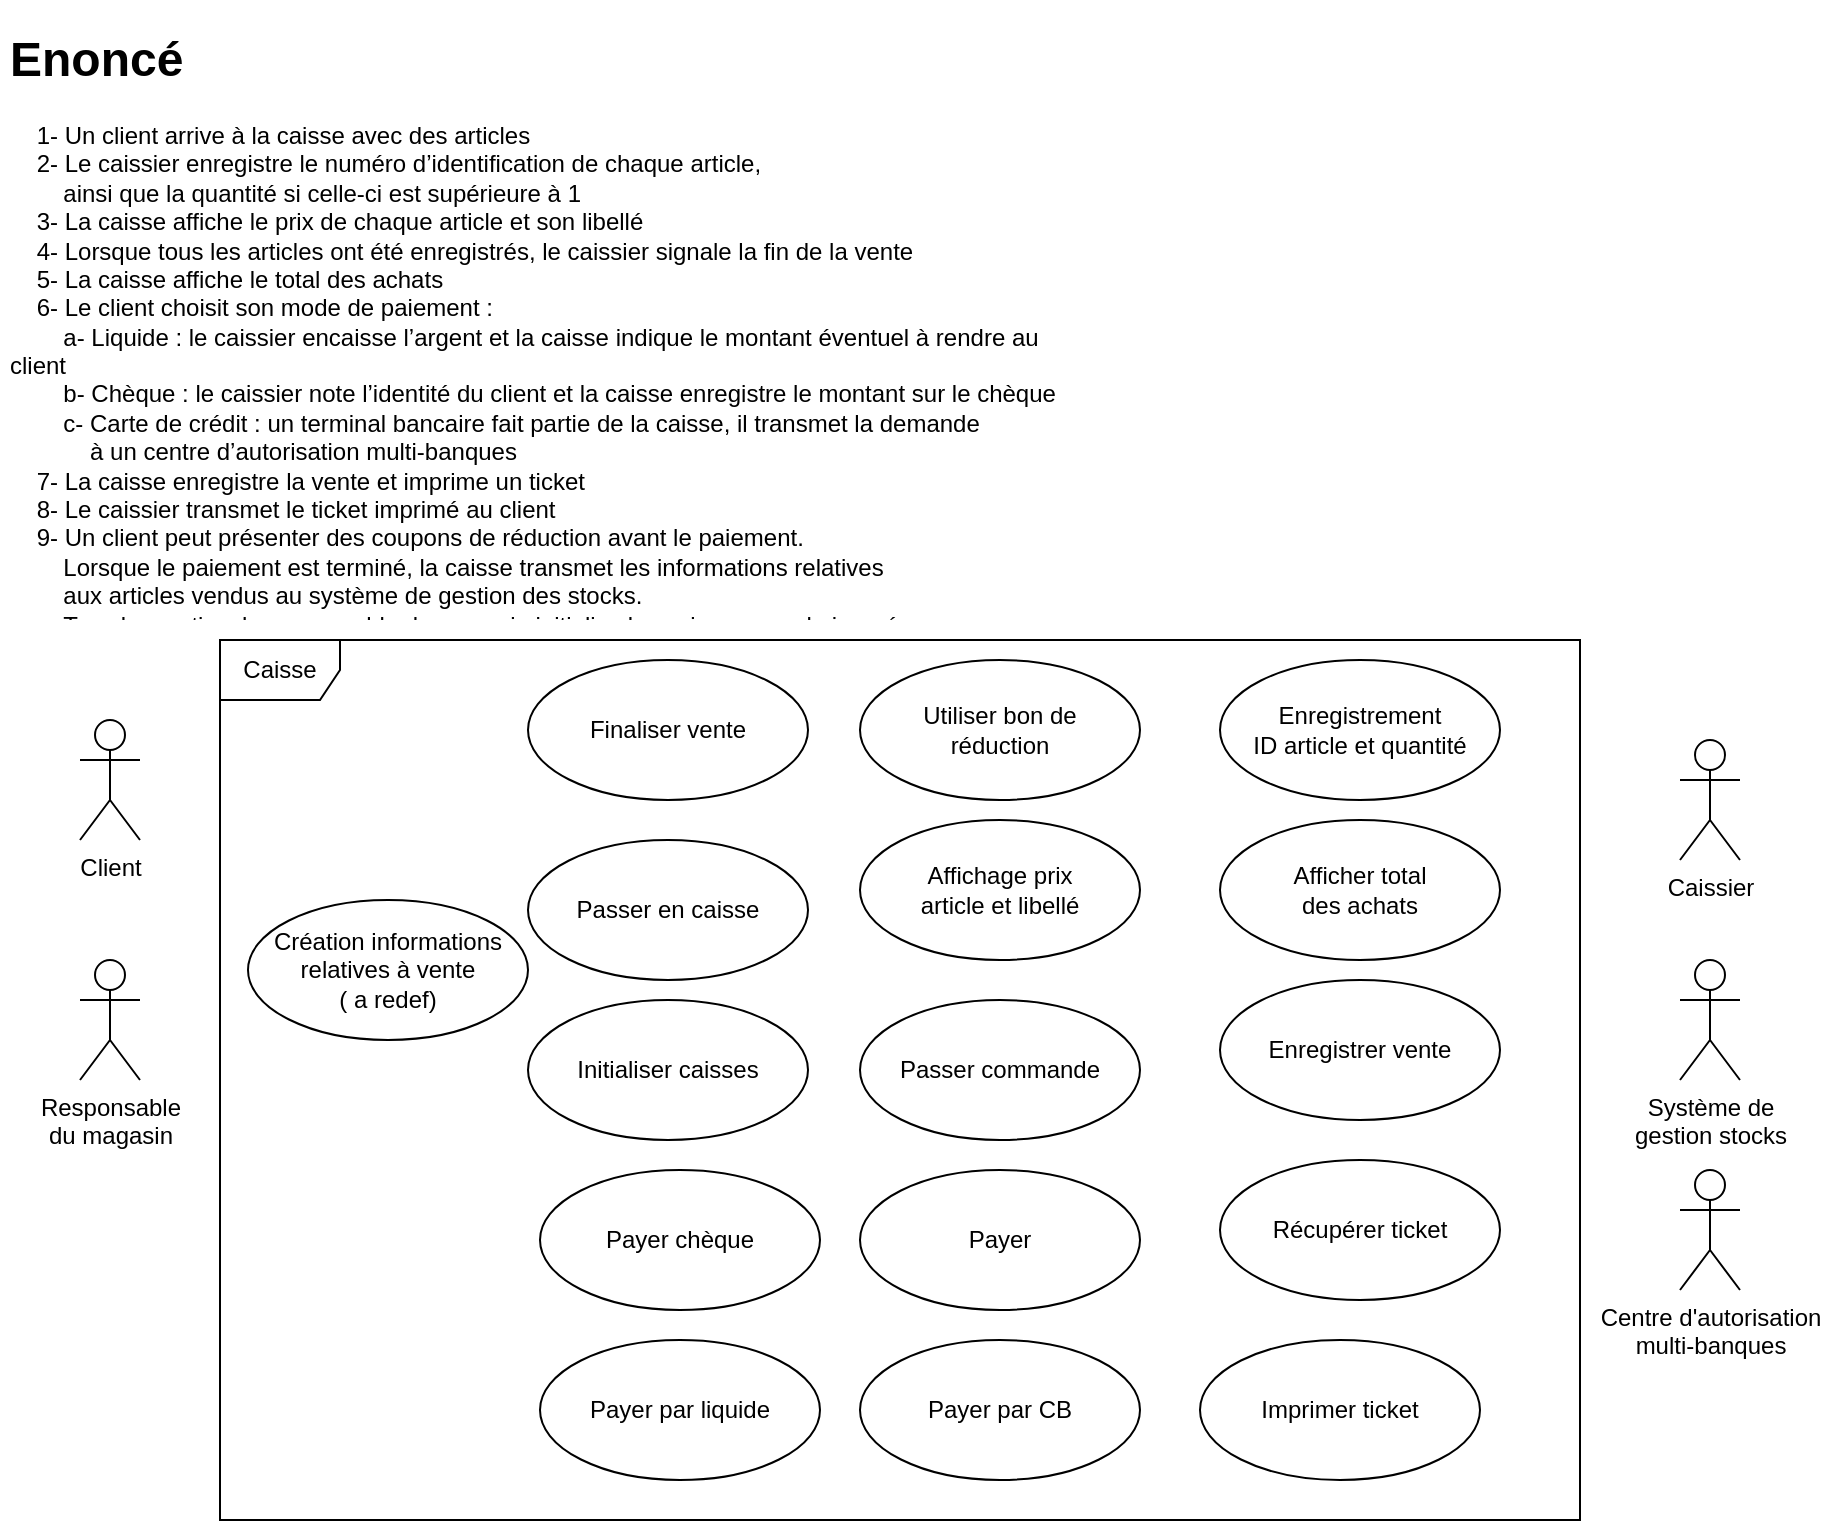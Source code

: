 <mxfile version="13.10.9" type="github">
  <diagram id="wjojLwCJhN2it1D2n1Lg" name="Page-1">
    <mxGraphModel dx="1038" dy="575" grid="1" gridSize="10" guides="1" tooltips="1" connect="1" arrows="1" fold="1" page="1" pageScale="1" pageWidth="827" pageHeight="1169" math="0" shadow="0">
      <root>
        <mxCell id="0" />
        <mxCell id="1" parent="0" />
        <mxCell id="rxPYnxUa4khM3_sgLrZv-1" value="&lt;h1&gt;Enoncé&lt;br&gt;&lt;/h1&gt;&lt;p&gt;&amp;nbsp;&amp;nbsp;&amp;nbsp; 1- Un client arrive à la caisse avec des articles&lt;br&gt;&amp;nbsp;&amp;nbsp;&amp;nbsp; 2- Le caissier enregistre le numéro d’identification de chaque article,&lt;br&gt;&amp;nbsp;&amp;nbsp; &amp;nbsp;&amp;nbsp;&amp;nbsp; &amp;nbsp;ainsi que la quantité si celle-ci est supérieure à 1&lt;br&gt;&amp;nbsp;&amp;nbsp;&amp;nbsp; 3- La caisse affiche le prix de chaque article et son libellé&lt;br&gt;&amp;nbsp;&amp;nbsp;&amp;nbsp; 4- Lorsque tous les articles ont été enregistrés, le caissier signale la fin de la vente&lt;br&gt;&amp;nbsp;&amp;nbsp;&amp;nbsp; 5- La caisse affiche le total des achats&lt;br&gt;&amp;nbsp;&amp;nbsp;&amp;nbsp; 6- Le client choisit son mode de paiement :&lt;br&gt;&amp;nbsp;&amp;nbsp;&amp;nbsp;&amp;nbsp;&amp;nbsp;&amp;nbsp;&amp;nbsp; a- Liquide : le caissier encaisse l’argent et la caisse indique le montant éventuel à rendre au client&lt;br&gt;&amp;nbsp;&amp;nbsp;&amp;nbsp;&amp;nbsp;&amp;nbsp;&amp;nbsp;&amp;nbsp; b- Chèque : le caissier note l’identité du client et la caisse enregistre le montant sur le chèque&lt;br&gt;&amp;nbsp;&amp;nbsp;&amp;nbsp;&amp;nbsp;&amp;nbsp;&amp;nbsp;&amp;nbsp; c- Carte de crédit : un terminal bancaire fait partie de la caisse, il transmet la demande&lt;br&gt;&amp;nbsp;&amp;nbsp; &amp;nbsp;&amp;nbsp;&amp;nbsp; &amp;nbsp;&amp;nbsp;&amp;nbsp; &amp;nbsp;à un centre d’autorisation multi-banques&lt;br&gt;&amp;nbsp;&amp;nbsp;&amp;nbsp; 7- La caisse enregistre la vente et imprime un ticket&lt;br&gt;&amp;nbsp;&amp;nbsp;&amp;nbsp; 8- Le caissier transmet le ticket imprimé au client&lt;br&gt;&amp;nbsp;&amp;nbsp;&amp;nbsp; 9- Un client peut présenter des coupons de réduction avant le paiement.&lt;br&gt;&amp;nbsp;&amp;nbsp; &amp;nbsp;&amp;nbsp;&amp;nbsp; &amp;nbsp;Lorsque le paiement est terminé, la caisse transmet les informations relatives&lt;br&gt;&amp;nbsp;&amp;nbsp; &amp;nbsp;&amp;nbsp;&amp;nbsp; &amp;nbsp;aux articles vendus au système de gestion des stocks.&lt;br&gt;&amp;nbsp;&amp;nbsp; &amp;nbsp;&amp;nbsp;&amp;nbsp; &amp;nbsp;Tous les matins, le responsable du magasin initialise les caisses pour la journée.&lt;/p&gt;" style="text;html=1;strokeColor=none;fillColor=none;spacing=5;spacingTop=-20;whiteSpace=wrap;overflow=hidden;rounded=0;fontSize=12;align=left;" vertex="1" parent="1">
          <mxGeometry x="10" y="10" width="550" height="300" as="geometry" />
        </mxCell>
        <mxCell id="rxPYnxUa4khM3_sgLrZv-2" value="Caisse" style="shape=umlFrame;whiteSpace=wrap;html=1;fontSize=12;align=center;" vertex="1" parent="1">
          <mxGeometry x="120" y="320" width="680" height="440" as="geometry" />
        </mxCell>
        <mxCell id="rxPYnxUa4khM3_sgLrZv-3" value="&lt;div&gt;Client&lt;/div&gt;" style="shape=umlActor;verticalLabelPosition=bottom;verticalAlign=top;html=1;fontSize=12;align=center;" vertex="1" parent="1">
          <mxGeometry x="50" y="360" width="30" height="60" as="geometry" />
        </mxCell>
        <mxCell id="rxPYnxUa4khM3_sgLrZv-4" value="Caissier" style="shape=umlActor;verticalLabelPosition=bottom;verticalAlign=top;html=1;fontSize=12;align=center;" vertex="1" parent="1">
          <mxGeometry x="850" y="370" width="30" height="60" as="geometry" />
        </mxCell>
        <mxCell id="rxPYnxUa4khM3_sgLrZv-5" value="&lt;div&gt;Responsable&lt;br&gt;du magasin&lt;br&gt;&lt;/div&gt;" style="shape=umlActor;verticalLabelPosition=bottom;verticalAlign=top;html=1;fontSize=12;align=center;" vertex="1" parent="1">
          <mxGeometry x="50" y="480" width="30" height="60" as="geometry" />
        </mxCell>
        <mxCell id="rxPYnxUa4khM3_sgLrZv-6" value="Enregistrement&lt;br&gt;ID article et quantité" style="ellipse;whiteSpace=wrap;html=1;fontSize=12;align=center;" vertex="1" parent="1">
          <mxGeometry x="620" y="330" width="140" height="70" as="geometry" />
        </mxCell>
        <mxCell id="rxPYnxUa4khM3_sgLrZv-7" value="Afficher total&lt;br&gt;des achats" style="ellipse;whiteSpace=wrap;html=1;fontSize=12;align=center;" vertex="1" parent="1">
          <mxGeometry x="620" y="410" width="140" height="70" as="geometry" />
        </mxCell>
        <mxCell id="rxPYnxUa4khM3_sgLrZv-8" value="Enregistrer vente" style="ellipse;whiteSpace=wrap;html=1;fontSize=12;align=center;" vertex="1" parent="1">
          <mxGeometry x="620" y="490" width="140" height="70" as="geometry" />
        </mxCell>
        <mxCell id="rxPYnxUa4khM3_sgLrZv-10" value="Imprimer ticket" style="ellipse;whiteSpace=wrap;html=1;fontSize=12;align=center;" vertex="1" parent="1">
          <mxGeometry x="610" y="670" width="140" height="70" as="geometry" />
        </mxCell>
        <mxCell id="rxPYnxUa4khM3_sgLrZv-11" value="Utiliser bon de&lt;br&gt;réduction" style="ellipse;whiteSpace=wrap;html=1;fontSize=12;align=center;" vertex="1" parent="1">
          <mxGeometry x="440" y="330" width="140" height="70" as="geometry" />
        </mxCell>
        <mxCell id="rxPYnxUa4khM3_sgLrZv-12" value="Système de&lt;br&gt;gestion stocks" style="shape=umlActor;verticalLabelPosition=bottom;verticalAlign=top;html=1;fontSize=12;align=center;" vertex="1" parent="1">
          <mxGeometry x="850" y="480" width="30" height="60" as="geometry" />
        </mxCell>
        <mxCell id="rxPYnxUa4khM3_sgLrZv-13" value="Affichage prix&lt;br&gt;article et libellé" style="ellipse;whiteSpace=wrap;html=1;fontSize=12;align=center;" vertex="1" parent="1">
          <mxGeometry x="440" y="410" width="140" height="70" as="geometry" />
        </mxCell>
        <mxCell id="rxPYnxUa4khM3_sgLrZv-14" value="Passer commande" style="ellipse;whiteSpace=wrap;html=1;fontSize=12;align=center;" vertex="1" parent="1">
          <mxGeometry x="440" y="500" width="140" height="70" as="geometry" />
        </mxCell>
        <mxCell id="rxPYnxUa4khM3_sgLrZv-16" value="Payer" style="ellipse;whiteSpace=wrap;html=1;fontSize=12;align=center;" vertex="1" parent="1">
          <mxGeometry x="440" y="585" width="140" height="70" as="geometry" />
        </mxCell>
        <mxCell id="rxPYnxUa4khM3_sgLrZv-17" value="Payer par CB" style="ellipse;whiteSpace=wrap;html=1;fontSize=12;align=center;" vertex="1" parent="1">
          <mxGeometry x="440" y="670" width="140" height="70" as="geometry" />
        </mxCell>
        <mxCell id="rxPYnxUa4khM3_sgLrZv-19" value="Payer par liquide" style="ellipse;whiteSpace=wrap;html=1;fontSize=12;align=center;" vertex="1" parent="1">
          <mxGeometry x="280" y="670" width="140" height="70" as="geometry" />
        </mxCell>
        <mxCell id="rxPYnxUa4khM3_sgLrZv-20" value="Payer chèque" style="ellipse;whiteSpace=wrap;html=1;fontSize=12;align=center;" vertex="1" parent="1">
          <mxGeometry x="280" y="585" width="140" height="70" as="geometry" />
        </mxCell>
        <mxCell id="rxPYnxUa4khM3_sgLrZv-22" value="Finaliser vente" style="ellipse;whiteSpace=wrap;html=1;fontSize=12;align=center;" vertex="1" parent="1">
          <mxGeometry x="274" y="330" width="140" height="70" as="geometry" />
        </mxCell>
        <mxCell id="rxPYnxUa4khM3_sgLrZv-23" value="Passer en caisse" style="ellipse;whiteSpace=wrap;html=1;fontSize=12;align=center;" vertex="1" parent="1">
          <mxGeometry x="274" y="420" width="140" height="70" as="geometry" />
        </mxCell>
        <mxCell id="rxPYnxUa4khM3_sgLrZv-24" value="Centre d&#39;autorisation&lt;br&gt;multi-banques" style="shape=umlActor;verticalLabelPosition=bottom;verticalAlign=top;html=1;fontSize=12;align=center;" vertex="1" parent="1">
          <mxGeometry x="850" y="585" width="30" height="60" as="geometry" />
        </mxCell>
        <mxCell id="rxPYnxUa4khM3_sgLrZv-27" value="Initialiser caisses" style="ellipse;whiteSpace=wrap;html=1;fontSize=12;align=center;" vertex="1" parent="1">
          <mxGeometry x="274" y="500" width="140" height="70" as="geometry" />
        </mxCell>
        <mxCell id="rxPYnxUa4khM3_sgLrZv-28" value="Récupérer ticket" style="ellipse;whiteSpace=wrap;html=1;fontSize=12;align=center;" vertex="1" parent="1">
          <mxGeometry x="620" y="580" width="140" height="70" as="geometry" />
        </mxCell>
        <mxCell id="rxPYnxUa4khM3_sgLrZv-29" value="Création informations&lt;br&gt;relatives à vente&lt;br&gt;( a redef)" style="ellipse;whiteSpace=wrap;html=1;fontSize=12;align=center;" vertex="1" parent="1">
          <mxGeometry x="134" y="450" width="140" height="70" as="geometry" />
        </mxCell>
      </root>
    </mxGraphModel>
  </diagram>
</mxfile>
